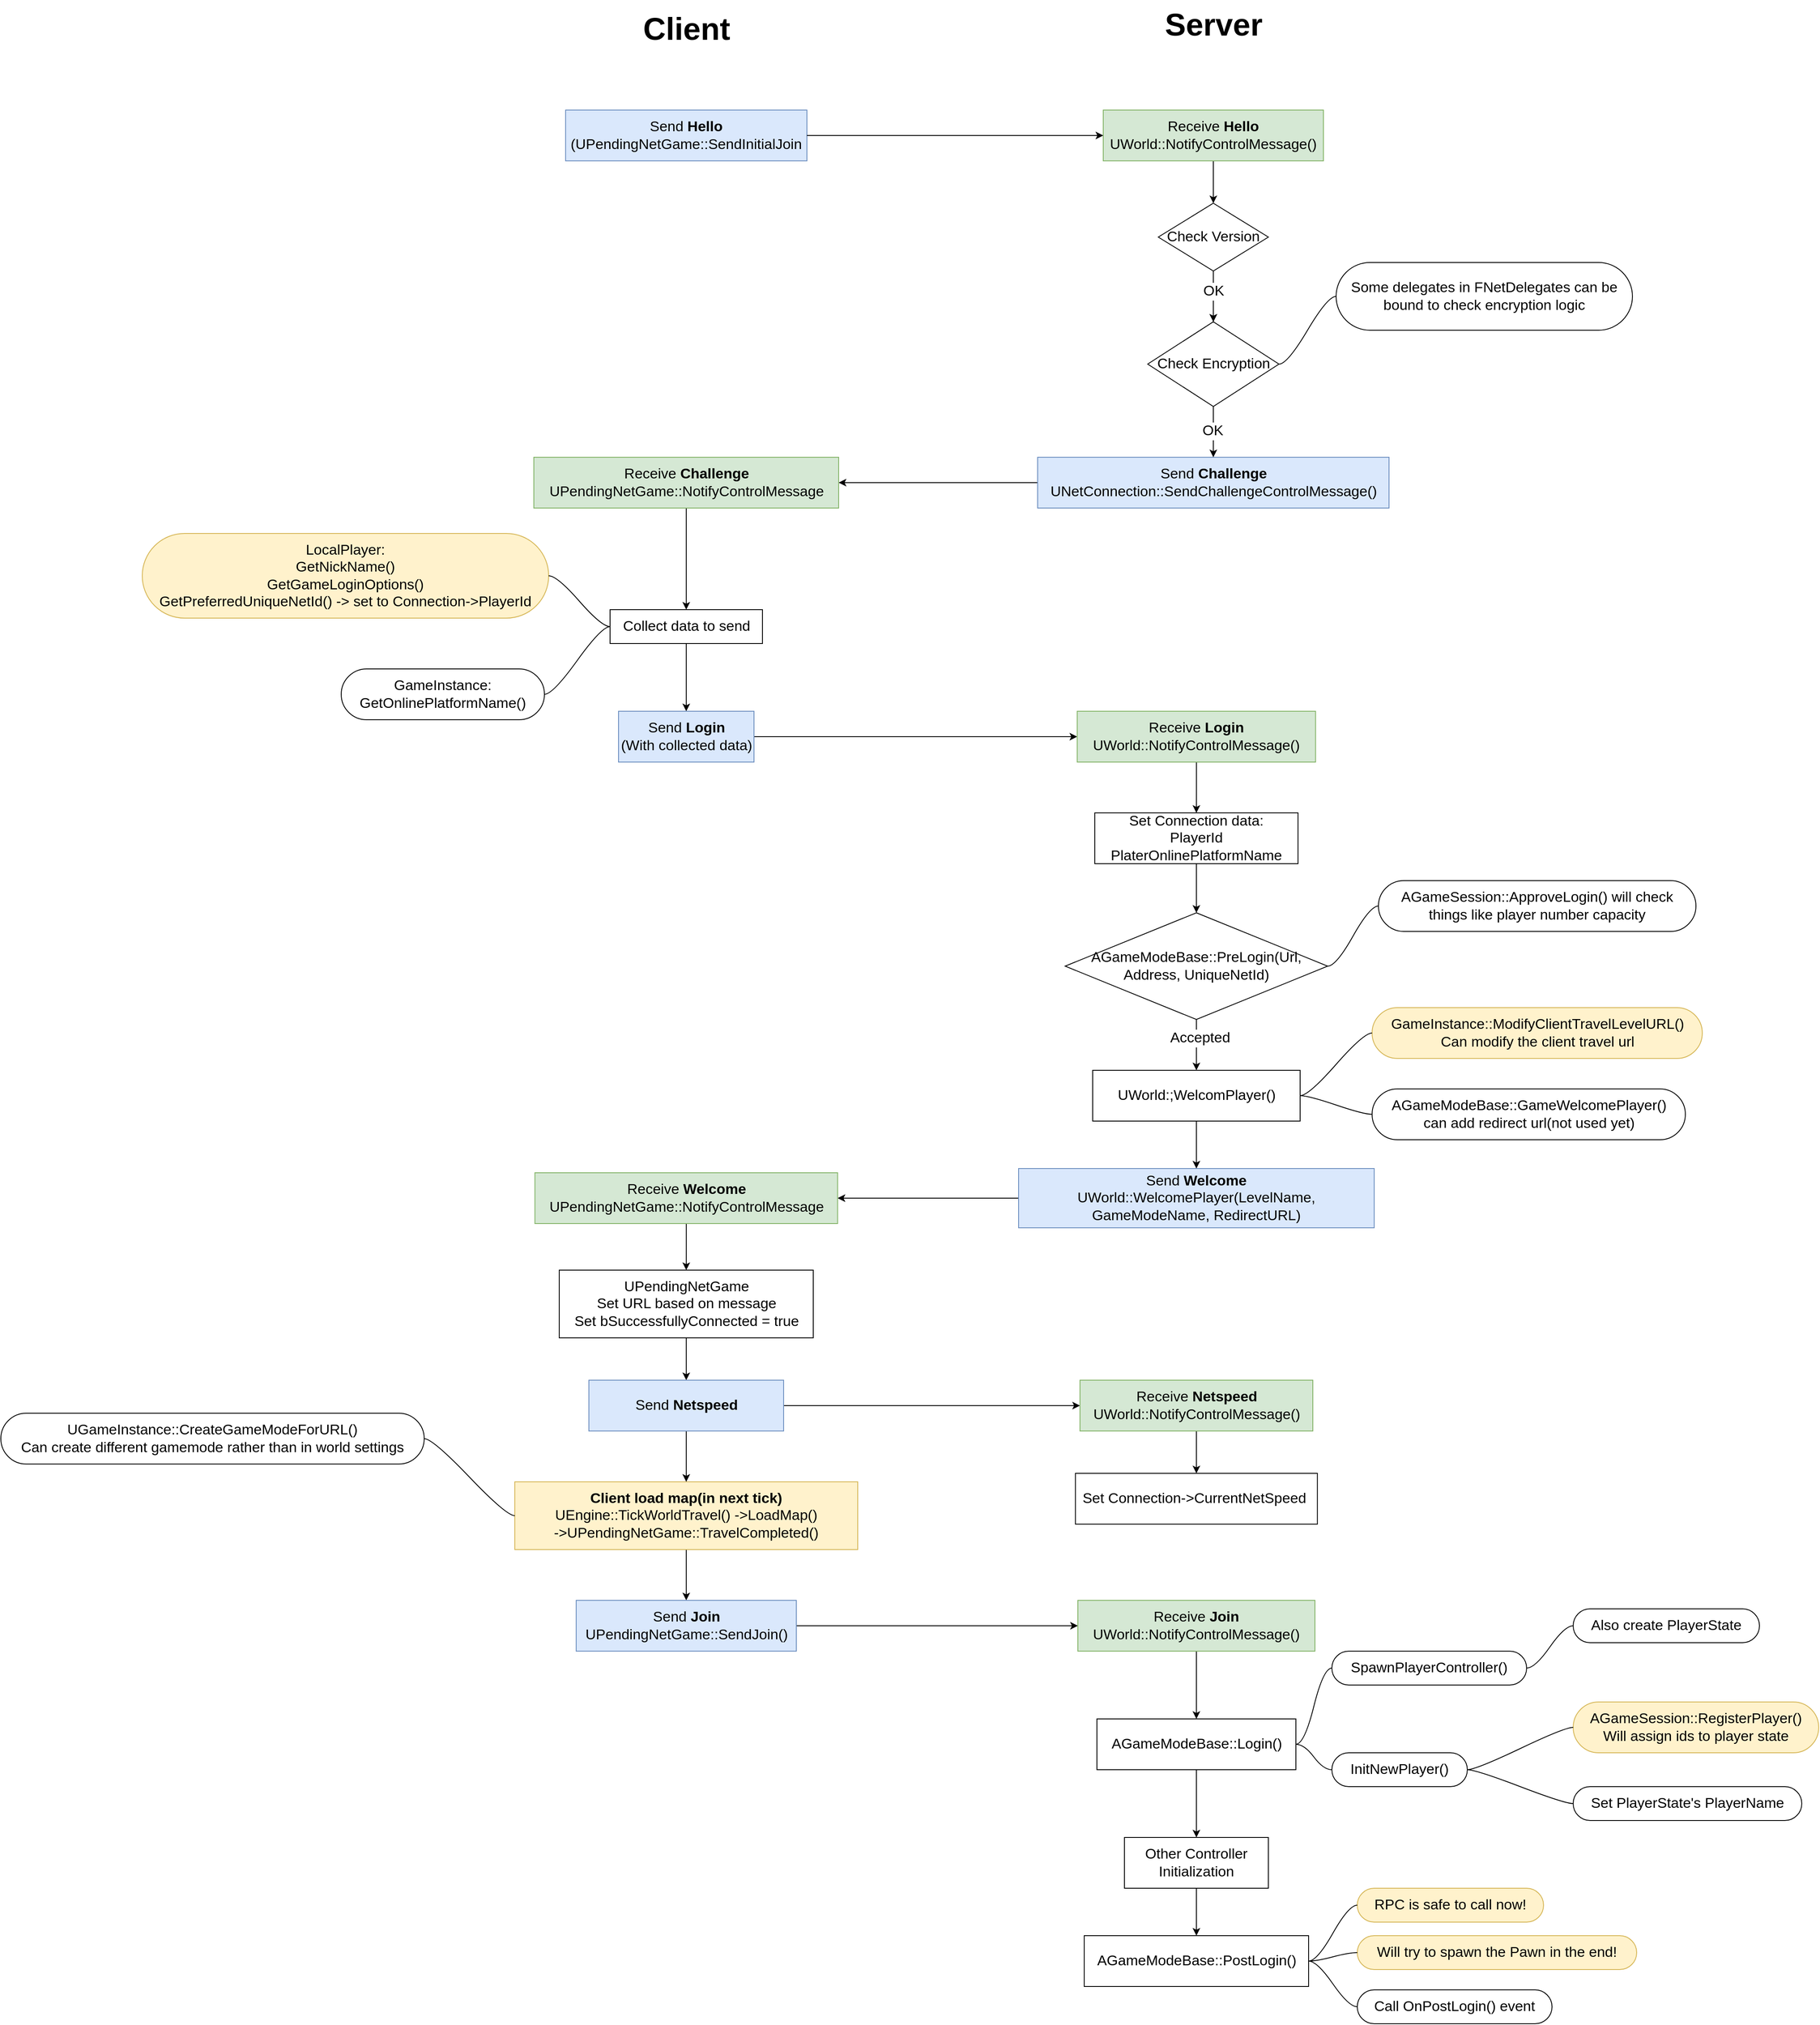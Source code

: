 <mxfile version="22.1.7" type="github">
  <diagram name="第 1 页" id="45hWRI977p0iXt-T-7tm">
    <mxGraphModel dx="2853" dy="1119" grid="1" gridSize="10" guides="1" tooltips="1" connect="1" arrows="1" fold="1" page="1" pageScale="1" pageWidth="827" pageHeight="1169" math="0" shadow="0">
      <root>
        <mxCell id="0" />
        <mxCell id="1" parent="0" />
        <mxCell id="PgV0q_a90_hvE49-VI4S-1" value="Send &lt;b style=&quot;font-size: 17px;&quot;&gt;Hello&lt;/b&gt;&lt;br style=&quot;font-size: 17px;&quot;&gt;(UPendingNetGame::SendInitialJoin" style="rounded=0;whiteSpace=wrap;html=1;fillColor=#dae8fc;strokeColor=#6c8ebf;fontSize=17;" parent="1" vertex="1">
          <mxGeometry x="5" y="270" width="285" height="60" as="geometry" />
        </mxCell>
        <mxCell id="PgV0q_a90_hvE49-VI4S-8" style="edgeStyle=orthogonalEdgeStyle;rounded=0;orthogonalLoop=1;jettySize=auto;html=1;entryX=0.5;entryY=0;entryDx=0;entryDy=0;fontSize=17;" parent="1" source="PgV0q_a90_hvE49-VI4S-2" target="PgV0q_a90_hvE49-VI4S-7" edge="1">
          <mxGeometry relative="1" as="geometry" />
        </mxCell>
        <mxCell id="PgV0q_a90_hvE49-VI4S-2" value="Receive &lt;b style=&quot;font-size: 17px;&quot;&gt;Hello&lt;/b&gt;&lt;br style=&quot;font-size: 17px;&quot;&gt;UWorld::NotifyControlMessage()" style="rounded=0;whiteSpace=wrap;html=1;fillColor=#d5e8d4;strokeColor=#82b366;fontSize=17;" parent="1" vertex="1">
          <mxGeometry x="640" y="270" width="260" height="60" as="geometry" />
        </mxCell>
        <mxCell id="PgV0q_a90_hvE49-VI4S-3" value="Client&lt;br style=&quot;font-size: 37px;&quot;&gt;" style="text;html=1;strokeColor=none;fillColor=none;align=center;verticalAlign=middle;whiteSpace=wrap;rounded=0;fontSize=37;fontStyle=1" parent="1" vertex="1">
          <mxGeometry x="72.5" y="150" width="150" height="50" as="geometry" />
        </mxCell>
        <mxCell id="PgV0q_a90_hvE49-VI4S-4" value="Server&lt;br style=&quot;font-size: 37px;&quot;&gt;" style="text;html=1;align=center;verticalAlign=middle;resizable=0;points=[];autosize=1;strokeColor=none;fillColor=none;fontSize=37;fontStyle=1" parent="1" vertex="1">
          <mxGeometry x="700" y="140" width="140" height="60" as="geometry" />
        </mxCell>
        <mxCell id="PgV0q_a90_hvE49-VI4S-5" value="" style="endArrow=classic;html=1;rounded=0;entryX=0;entryY=0.5;entryDx=0;entryDy=0;exitX=1;exitY=0.5;exitDx=0;exitDy=0;fontSize=17;" parent="1" source="PgV0q_a90_hvE49-VI4S-1" target="PgV0q_a90_hvE49-VI4S-2" edge="1">
          <mxGeometry width="50" height="50" relative="1" as="geometry">
            <mxPoint x="260" y="300" as="sourcePoint" />
            <mxPoint x="330" y="280" as="targetPoint" />
          </mxGeometry>
        </mxCell>
        <mxCell id="PgV0q_a90_hvE49-VI4S-26" style="edgeStyle=orthogonalEdgeStyle;rounded=0;orthogonalLoop=1;jettySize=auto;html=1;entryX=1;entryY=0.5;entryDx=0;entryDy=0;fontSize=17;" parent="1" source="PgV0q_a90_hvE49-VI4S-6" target="PgV0q_a90_hvE49-VI4S-27" edge="1">
          <mxGeometry relative="1" as="geometry">
            <mxPoint x="200" y="730" as="targetPoint" />
          </mxGeometry>
        </mxCell>
        <mxCell id="PgV0q_a90_hvE49-VI4S-6" value="Send &lt;b style=&quot;font-size: 17px;&quot;&gt;Challenge&lt;/b&gt;&lt;br style=&quot;font-size: 17px;&quot;&gt;UNetConnection::SendChallengeControlMessage()" style="rounded=0;whiteSpace=wrap;html=1;fillColor=#dae8fc;strokeColor=#6c8ebf;fontSize=17;" parent="1" vertex="1">
          <mxGeometry x="562.5" y="680" width="415" height="60" as="geometry" />
        </mxCell>
        <mxCell id="PgV0q_a90_hvE49-VI4S-9" style="edgeStyle=orthogonalEdgeStyle;rounded=0;orthogonalLoop=1;jettySize=auto;html=1;entryX=0.5;entryY=0;entryDx=0;entryDy=0;fontSize=17;" parent="1" source="PgV0q_a90_hvE49-VI4S-14" target="PgV0q_a90_hvE49-VI4S-6" edge="1">
          <mxGeometry relative="1" as="geometry" />
        </mxCell>
        <mxCell id="PgV0q_a90_hvE49-VI4S-19" value="OK" style="edgeLabel;html=1;align=center;verticalAlign=middle;resizable=0;points=[];fontSize=17;" parent="PgV0q_a90_hvE49-VI4S-9" vertex="1" connectable="0">
          <mxGeometry x="-0.029" y="-1" relative="1" as="geometry">
            <mxPoint as="offset" />
          </mxGeometry>
        </mxCell>
        <mxCell id="PgV0q_a90_hvE49-VI4S-16" style="edgeStyle=orthogonalEdgeStyle;rounded=0;orthogonalLoop=1;jettySize=auto;html=1;entryX=0.5;entryY=0;entryDx=0;entryDy=0;fontSize=17;" parent="1" source="PgV0q_a90_hvE49-VI4S-7" target="PgV0q_a90_hvE49-VI4S-14" edge="1">
          <mxGeometry relative="1" as="geometry" />
        </mxCell>
        <mxCell id="PgV0q_a90_hvE49-VI4S-7" value="Check Version" style="rhombus;whiteSpace=wrap;html=1;fontSize=17;" parent="1" vertex="1">
          <mxGeometry x="705" y="380" width="130" height="80" as="geometry" />
        </mxCell>
        <mxCell id="PgV0q_a90_hvE49-VI4S-15" value="" style="edgeStyle=orthogonalEdgeStyle;rounded=0;orthogonalLoop=1;jettySize=auto;html=1;entryX=0.5;entryY=0;entryDx=0;entryDy=0;fontSize=17;" parent="1" source="PgV0q_a90_hvE49-VI4S-7" target="PgV0q_a90_hvE49-VI4S-14" edge="1">
          <mxGeometry relative="1" as="geometry">
            <mxPoint x="750" y="470" as="sourcePoint" />
            <mxPoint x="750" y="690" as="targetPoint" />
          </mxGeometry>
        </mxCell>
        <mxCell id="PgV0q_a90_hvE49-VI4S-18" value="OK" style="edgeLabel;html=1;align=center;verticalAlign=middle;resizable=0;points=[];fontSize=17;" parent="PgV0q_a90_hvE49-VI4S-15" vertex="1" connectable="0">
          <mxGeometry x="0.229" y="1" relative="1" as="geometry">
            <mxPoint x="-1" y="-13" as="offset" />
          </mxGeometry>
        </mxCell>
        <mxCell id="PgV0q_a90_hvE49-VI4S-14" value="Check Encryption" style="rhombus;whiteSpace=wrap;html=1;fontSize=17;" parent="1" vertex="1">
          <mxGeometry x="692.5" y="520" width="155" height="100" as="geometry" />
        </mxCell>
        <mxCell id="PgV0q_a90_hvE49-VI4S-28" style="edgeStyle=orthogonalEdgeStyle;rounded=0;orthogonalLoop=1;jettySize=auto;html=1;entryX=0.5;entryY=0;entryDx=0;entryDy=0;fontSize=17;" parent="1" source="PgV0q_a90_hvE49-VI4S-27" target="PgV0q_a90_hvE49-VI4S-29" edge="1">
          <mxGeometry relative="1" as="geometry">
            <mxPoint x="110" y="930" as="targetPoint" />
          </mxGeometry>
        </mxCell>
        <mxCell id="PgV0q_a90_hvE49-VI4S-27" value="Receive &lt;b style=&quot;font-size: 17px;&quot;&gt;Challenge&lt;/b&gt;&lt;br style=&quot;font-size: 17px;&quot;&gt;UPendingNetGame::NotifyControlMessage" style="rounded=0;whiteSpace=wrap;html=1;fillColor=#d5e8d4;strokeColor=#82b366;fontSize=17;" parent="1" vertex="1">
          <mxGeometry x="-32.5" y="680" width="360" height="60" as="geometry" />
        </mxCell>
        <mxCell id="PgV0q_a90_hvE49-VI4S-30" style="edgeStyle=orthogonalEdgeStyle;rounded=0;orthogonalLoop=1;jettySize=auto;html=1;entryX=0.5;entryY=0;entryDx=0;entryDy=0;fontSize=17;" parent="1" source="PgV0q_a90_hvE49-VI4S-29" target="PgV0q_a90_hvE49-VI4S-31" edge="1">
          <mxGeometry relative="1" as="geometry">
            <mxPoint x="110" y="1190" as="targetPoint" />
          </mxGeometry>
        </mxCell>
        <mxCell id="PgV0q_a90_hvE49-VI4S-29" value="Collect data to send" style="rounded=0;whiteSpace=wrap;html=1;fontSize=17;" parent="1" vertex="1">
          <mxGeometry x="57.5" y="860" width="180" height="40" as="geometry" />
        </mxCell>
        <mxCell id="PgV0q_a90_hvE49-VI4S-32" style="edgeStyle=orthogonalEdgeStyle;rounded=0;orthogonalLoop=1;jettySize=auto;html=1;entryX=0;entryY=0.5;entryDx=0;entryDy=0;fontSize=17;" parent="1" source="PgV0q_a90_hvE49-VI4S-31" target="PgV0q_a90_hvE49-VI4S-33" edge="1">
          <mxGeometry relative="1" as="geometry">
            <mxPoint x="645" y="1040" as="targetPoint" />
          </mxGeometry>
        </mxCell>
        <mxCell id="PgV0q_a90_hvE49-VI4S-31" value="Send &lt;b style=&quot;font-size: 17px;&quot;&gt;Login&lt;/b&gt;&lt;br style=&quot;font-size: 17px;&quot;&gt;(With collected data)" style="rounded=0;whiteSpace=wrap;html=1;fillColor=#dae8fc;strokeColor=#6c8ebf;fontSize=17;" parent="1" vertex="1">
          <mxGeometry x="67.5" y="980" width="160" height="60" as="geometry" />
        </mxCell>
        <mxCell id="PgV0q_a90_hvE49-VI4S-34" style="edgeStyle=orthogonalEdgeStyle;rounded=0;orthogonalLoop=1;jettySize=auto;html=1;entryX=0.5;entryY=0;entryDx=0;entryDy=0;fontSize=17;" parent="1" source="PgV0q_a90_hvE49-VI4S-33" target="PgV0q_a90_hvE49-VI4S-35" edge="1">
          <mxGeometry relative="1" as="geometry">
            <mxPoint x="750" y="1161" as="targetPoint" />
          </mxGeometry>
        </mxCell>
        <mxCell id="PgV0q_a90_hvE49-VI4S-33" value="Receive &lt;b style=&quot;font-size: 17px;&quot;&gt;Login&lt;/b&gt;&lt;br style=&quot;font-size: 17px;&quot;&gt;UWorld::NotifyControlMessage()" style="whiteSpace=wrap;html=1;fillColor=#d5e8d4;strokeColor=#82b366;fontSize=17;" parent="1" vertex="1">
          <mxGeometry x="609.25" y="980" width="281.5" height="60" as="geometry" />
        </mxCell>
        <mxCell id="PgV0q_a90_hvE49-VI4S-38" style="edgeStyle=orthogonalEdgeStyle;rounded=0;orthogonalLoop=1;jettySize=auto;html=1;entryX=0.5;entryY=0;entryDx=0;entryDy=0;fontSize=17;" parent="1" source="PgV0q_a90_hvE49-VI4S-35" target="TGgTCEU2_xpwJaXPCkcR-43" edge="1">
          <mxGeometry relative="1" as="geometry">
            <mxPoint x="750" y="1241" as="targetPoint" />
          </mxGeometry>
        </mxCell>
        <mxCell id="PgV0q_a90_hvE49-VI4S-35" value="Set Connection data:&lt;br style=&quot;font-size: 17px;&quot;&gt;PlayerId&lt;br style=&quot;font-size: 17px;&quot;&gt;PlaterOnlinePlatformName&lt;br style=&quot;font-size: 17px;&quot;&gt;" style="whiteSpace=wrap;html=1;fontSize=17;" parent="1" vertex="1">
          <mxGeometry x="630" y="1100" width="240" height="60" as="geometry" />
        </mxCell>
        <mxCell id="PgV0q_a90_hvE49-VI4S-45" style="edgeStyle=orthogonalEdgeStyle;rounded=0;orthogonalLoop=1;jettySize=auto;html=1;entryX=1;entryY=0.5;entryDx=0;entryDy=0;fontSize=17;" parent="1" source="PgV0q_a90_hvE49-VI4S-40" target="PgV0q_a90_hvE49-VI4S-46" edge="1">
          <mxGeometry relative="1" as="geometry">
            <mxPoint x="215" y="1601" as="targetPoint" />
          </mxGeometry>
        </mxCell>
        <mxCell id="PgV0q_a90_hvE49-VI4S-40" value="Send &lt;b&gt;Welcome&lt;/b&gt;&lt;br style=&quot;font-size: 17px;&quot;&gt;UWorld::WelcomePlayer(LevelName, GameModeName, RedirectURL)" style="whiteSpace=wrap;html=1;fillColor=#dae8fc;strokeColor=#6c8ebf;fontSize=17;" parent="1" vertex="1">
          <mxGeometry x="540" y="1520" width="420" height="70" as="geometry" />
        </mxCell>
        <mxCell id="PgV0q_a90_hvE49-VI4S-47" style="edgeStyle=orthogonalEdgeStyle;rounded=0;orthogonalLoop=1;jettySize=auto;html=1;entryX=0.5;entryY=0;entryDx=0;entryDy=0;fontSize=17;" parent="1" source="PgV0q_a90_hvE49-VI4S-46" target="PgV0q_a90_hvE49-VI4S-48" edge="1">
          <mxGeometry relative="1" as="geometry">
            <mxPoint x="115" y="1721" as="targetPoint" />
          </mxGeometry>
        </mxCell>
        <mxCell id="PgV0q_a90_hvE49-VI4S-46" value="Receive &lt;b&gt;Welcome&lt;/b&gt;&lt;br style=&quot;font-size: 17px;&quot;&gt;UPendingNetGame::NotifyControlMessage" style="whiteSpace=wrap;html=1;fillColor=#d5e8d4;strokeColor=#82b366;fontSize=17;" parent="1" vertex="1">
          <mxGeometry x="-31.25" y="1525" width="357.5" height="60" as="geometry" />
        </mxCell>
        <mxCell id="PgV0q_a90_hvE49-VI4S-49" style="edgeStyle=orthogonalEdgeStyle;rounded=0;orthogonalLoop=1;jettySize=auto;html=1;entryX=0.5;entryY=0;entryDx=0;entryDy=0;fontSize=17;" parent="1" source="PgV0q_a90_hvE49-VI4S-48" target="PgV0q_a90_hvE49-VI4S-51" edge="1">
          <mxGeometry relative="1" as="geometry">
            <mxPoint x="110" y="1821" as="targetPoint" />
          </mxGeometry>
        </mxCell>
        <mxCell id="PgV0q_a90_hvE49-VI4S-48" value="UPendingNetGame&lt;br style=&quot;font-size: 17px;&quot;&gt;Set URL based on message&lt;br style=&quot;font-size: 17px;&quot;&gt;Set&amp;nbsp;bSuccessfullyConnected = true" style="whiteSpace=wrap;html=1;fontSize=17;" parent="1" vertex="1">
          <mxGeometry x="-2.5" y="1640" width="300" height="80" as="geometry" />
        </mxCell>
        <mxCell id="PgV0q_a90_hvE49-VI4S-53" style="edgeStyle=orthogonalEdgeStyle;rounded=0;orthogonalLoop=1;jettySize=auto;html=1;entryX=0.5;entryY=0;entryDx=0;entryDy=0;fontSize=17;" parent="1" source="PgV0q_a90_hvE49-VI4S-50" target="PgV0q_a90_hvE49-VI4S-54" edge="1">
          <mxGeometry relative="1" as="geometry">
            <mxPoint x="110" y="2131" as="targetPoint" />
          </mxGeometry>
        </mxCell>
        <mxCell id="PgV0q_a90_hvE49-VI4S-50" value="&lt;b&gt;Client load map(in next tick)&lt;/b&gt;&lt;br&gt;UEngine::TickWorldTravel() -&amp;gt;LoadMap()&lt;br style=&quot;font-size: 17px;&quot;&gt;-&amp;gt;UPendingNetGame::TravelCompleted()" style="whiteSpace=wrap;html=1;fontSize=17;fillColor=#fff2cc;strokeColor=#d6b656;" parent="1" vertex="1">
          <mxGeometry x="-55" y="1890" width="405" height="80" as="geometry" />
        </mxCell>
        <mxCell id="PgV0q_a90_hvE49-VI4S-52" style="edgeStyle=orthogonalEdgeStyle;rounded=0;orthogonalLoop=1;jettySize=auto;html=1;entryX=0.5;entryY=0;entryDx=0;entryDy=0;fontSize=17;" parent="1" source="PgV0q_a90_hvE49-VI4S-51" target="PgV0q_a90_hvE49-VI4S-50" edge="1">
          <mxGeometry relative="1" as="geometry" />
        </mxCell>
        <mxCell id="PgV0q_a90_hvE49-VI4S-55" style="edgeStyle=orthogonalEdgeStyle;rounded=0;orthogonalLoop=1;jettySize=auto;html=1;entryX=0;entryY=0.5;entryDx=0;entryDy=0;fontSize=17;" parent="1" source="PgV0q_a90_hvE49-VI4S-51" target="PgV0q_a90_hvE49-VI4S-56" edge="1">
          <mxGeometry relative="1" as="geometry">
            <mxPoint x="555" y="1871" as="targetPoint" />
          </mxGeometry>
        </mxCell>
        <mxCell id="PgV0q_a90_hvE49-VI4S-51" value="Send &lt;b&gt;Netspeed&lt;/b&gt;" style="whiteSpace=wrap;html=1;fillColor=#dae8fc;strokeColor=#6c8ebf;fontSize=17;" parent="1" vertex="1">
          <mxGeometry x="32.5" y="1770" width="230" height="60" as="geometry" />
        </mxCell>
        <mxCell id="PgV0q_a90_hvE49-VI4S-61" style="edgeStyle=orthogonalEdgeStyle;rounded=0;orthogonalLoop=1;jettySize=auto;html=1;entryX=0;entryY=0.5;entryDx=0;entryDy=0;fontSize=17;" parent="1" source="PgV0q_a90_hvE49-VI4S-54" target="PgV0q_a90_hvE49-VI4S-60" edge="1">
          <mxGeometry relative="1" as="geometry" />
        </mxCell>
        <mxCell id="PgV0q_a90_hvE49-VI4S-54" value="Send &lt;b&gt;Join&lt;/b&gt;&lt;br style=&quot;font-size: 17px;&quot;&gt;UPendingNetGame::SendJoin()" style="whiteSpace=wrap;html=1;fillColor=#dae8fc;strokeColor=#6c8ebf;fontSize=17;" parent="1" vertex="1">
          <mxGeometry x="17.5" y="2030" width="260" height="60" as="geometry" />
        </mxCell>
        <mxCell id="PgV0q_a90_hvE49-VI4S-57" style="edgeStyle=orthogonalEdgeStyle;rounded=0;orthogonalLoop=1;jettySize=auto;html=1;entryX=0.5;entryY=0;entryDx=0;entryDy=0;fontSize=17;" parent="1" source="PgV0q_a90_hvE49-VI4S-56" target="PgV0q_a90_hvE49-VI4S-58" edge="1">
          <mxGeometry relative="1" as="geometry">
            <mxPoint x="750" y="1941" as="targetPoint" />
          </mxGeometry>
        </mxCell>
        <mxCell id="PgV0q_a90_hvE49-VI4S-56" value="Receive &lt;b&gt;Netspeed&lt;/b&gt;&lt;br style=&quot;font-size: 17px;&quot;&gt;UWorld::NotifyControlMessage()" style="whiteSpace=wrap;html=1;fillColor=#d5e8d4;strokeColor=#82b366;fontSize=17;" parent="1" vertex="1">
          <mxGeometry x="612.5" y="1770" width="275" height="60" as="geometry" />
        </mxCell>
        <mxCell id="PgV0q_a90_hvE49-VI4S-58" value="Set&amp;nbsp;Connection-&amp;gt;CurrentNetSpeed&amp;nbsp;" style="whiteSpace=wrap;html=1;fontSize=17;" parent="1" vertex="1">
          <mxGeometry x="607.13" y="1880" width="285.75" height="60" as="geometry" />
        </mxCell>
        <mxCell id="TGgTCEU2_xpwJaXPCkcR-1" style="edgeStyle=orthogonalEdgeStyle;rounded=0;orthogonalLoop=1;jettySize=auto;html=1;entryX=0.5;entryY=0;entryDx=0;entryDy=0;fontSize=17;" parent="1" source="PgV0q_a90_hvE49-VI4S-60" target="TGgTCEU2_xpwJaXPCkcR-2" edge="1">
          <mxGeometry relative="1" as="geometry">
            <mxPoint x="750" y="2261" as="targetPoint" />
          </mxGeometry>
        </mxCell>
        <mxCell id="PgV0q_a90_hvE49-VI4S-60" value="Receive &lt;b&gt;Join&lt;/b&gt;&lt;br style=&quot;font-size: 17px;&quot;&gt;UWorld::NotifyControlMessage()" style="whiteSpace=wrap;html=1;fillColor=#d5e8d4;strokeColor=#82b366;fontSize=17;" parent="1" vertex="1">
          <mxGeometry x="610" y="2030" width="280" height="60" as="geometry" />
        </mxCell>
        <mxCell id="TGgTCEU2_xpwJaXPCkcR-19" style="edgeStyle=orthogonalEdgeStyle;rounded=0;orthogonalLoop=1;jettySize=auto;html=1;entryX=0.5;entryY=0;entryDx=0;entryDy=0;fontSize=17;" parent="1" source="TGgTCEU2_xpwJaXPCkcR-2" target="TGgTCEU2_xpwJaXPCkcR-20" edge="1">
          <mxGeometry relative="1" as="geometry">
            <mxPoint x="750" y="2401" as="targetPoint" />
          </mxGeometry>
        </mxCell>
        <mxCell id="TGgTCEU2_xpwJaXPCkcR-2" value="AGameModeBase::Login()" style="whiteSpace=wrap;html=1;fontSize=17;" parent="1" vertex="1">
          <mxGeometry x="632.5" y="2170" width="235" height="60" as="geometry" />
        </mxCell>
        <mxCell id="TGgTCEU2_xpwJaXPCkcR-3" value="SpawnPlayerController()" style="whiteSpace=wrap;html=1;rounded=1;arcSize=50;align=center;verticalAlign=middle;strokeWidth=1;autosize=1;spacing=4;treeFolding=1;treeMoving=1;newEdgeStyle={&quot;edgeStyle&quot;:&quot;entityRelationEdgeStyle&quot;,&quot;startArrow&quot;:&quot;none&quot;,&quot;endArrow&quot;:&quot;none&quot;,&quot;segment&quot;:10,&quot;curved&quot;:1,&quot;sourcePerimeterSpacing&quot;:0,&quot;targetPerimeterSpacing&quot;:0};fontSize=17;" parent="1" vertex="1">
          <mxGeometry x="910" y="2090" width="230" height="40" as="geometry" />
        </mxCell>
        <mxCell id="TGgTCEU2_xpwJaXPCkcR-4" value="" style="edgeStyle=entityRelationEdgeStyle;startArrow=none;endArrow=none;segment=10;curved=1;sourcePerimeterSpacing=0;targetPerimeterSpacing=0;rounded=0;exitX=1;exitY=0.5;exitDx=0;exitDy=0;fontSize=17;" parent="1" source="TGgTCEU2_xpwJaXPCkcR-2" target="TGgTCEU2_xpwJaXPCkcR-3" edge="1">
          <mxGeometry relative="1" as="geometry">
            <mxPoint x="935" y="2331" as="sourcePoint" />
            <Array as="points">
              <mxPoint x="875" y="2321" />
            </Array>
          </mxGeometry>
        </mxCell>
        <mxCell id="TGgTCEU2_xpwJaXPCkcR-6" value="Some delegates in FNetDelegates can be bound to check encryption logic" style="whiteSpace=wrap;html=1;rounded=1;arcSize=50;align=center;verticalAlign=middle;strokeWidth=1;autosize=1;spacing=4;treeFolding=1;treeMoving=1;newEdgeStyle={&quot;edgeStyle&quot;:&quot;entityRelationEdgeStyle&quot;,&quot;startArrow&quot;:&quot;none&quot;,&quot;endArrow&quot;:&quot;none&quot;,&quot;segment&quot;:10,&quot;curved&quot;:1,&quot;sourcePerimeterSpacing&quot;:0,&quot;targetPerimeterSpacing&quot;:0};fontSize=17;" parent="1" vertex="1">
          <mxGeometry x="915" y="450" width="350" height="80" as="geometry" />
        </mxCell>
        <mxCell id="TGgTCEU2_xpwJaXPCkcR-7" value="" style="edgeStyle=entityRelationEdgeStyle;startArrow=none;endArrow=none;segment=10;curved=1;sourcePerimeterSpacing=0;targetPerimeterSpacing=0;rounded=0;exitX=1;exitY=0.5;exitDx=0;exitDy=0;fontSize=17;" parent="1" source="PgV0q_a90_hvE49-VI4S-14" target="TGgTCEU2_xpwJaXPCkcR-6" edge="1">
          <mxGeometry relative="1" as="geometry">
            <mxPoint x="1020" y="484" as="sourcePoint" />
          </mxGeometry>
        </mxCell>
        <mxCell id="TGgTCEU2_xpwJaXPCkcR-8" value="InitNewPlayer()" style="whiteSpace=wrap;html=1;rounded=1;arcSize=50;align=center;verticalAlign=middle;strokeWidth=1;autosize=1;spacing=4;treeFolding=1;treeMoving=1;newEdgeStyle={&quot;edgeStyle&quot;:&quot;entityRelationEdgeStyle&quot;,&quot;startArrow&quot;:&quot;none&quot;,&quot;endArrow&quot;:&quot;none&quot;,&quot;segment&quot;:10,&quot;curved&quot;:1,&quot;sourcePerimeterSpacing&quot;:0,&quot;targetPerimeterSpacing&quot;:0};fontSize=17;" parent="1" vertex="1">
          <mxGeometry x="910" y="2210" width="160" height="40" as="geometry" />
        </mxCell>
        <mxCell id="TGgTCEU2_xpwJaXPCkcR-9" value="" style="edgeStyle=entityRelationEdgeStyle;startArrow=none;endArrow=none;segment=10;curved=1;sourcePerimeterSpacing=0;targetPerimeterSpacing=0;rounded=0;exitX=1;exitY=0.5;exitDx=0;exitDy=0;fontSize=17;" parent="1" source="TGgTCEU2_xpwJaXPCkcR-2" target="TGgTCEU2_xpwJaXPCkcR-8" edge="1">
          <mxGeometry relative="1" as="geometry">
            <mxPoint x="975" y="2321" as="sourcePoint" />
          </mxGeometry>
        </mxCell>
        <mxCell id="TGgTCEU2_xpwJaXPCkcR-10" value="AGameSession::RegisterPlayer()&lt;br style=&quot;font-size: 17px;&quot;&gt;Will assign ids to player state" style="whiteSpace=wrap;html=1;rounded=1;arcSize=50;align=center;verticalAlign=middle;strokeWidth=1;autosize=1;spacing=4;treeFolding=1;treeMoving=1;newEdgeStyle={&quot;edgeStyle&quot;:&quot;entityRelationEdgeStyle&quot;,&quot;startArrow&quot;:&quot;none&quot;,&quot;endArrow&quot;:&quot;none&quot;,&quot;segment&quot;:10,&quot;curved&quot;:1,&quot;sourcePerimeterSpacing&quot;:0,&quot;targetPerimeterSpacing&quot;:0};fontSize=17;fillColor=#fff2cc;strokeColor=#d6b656;" parent="1" vertex="1">
          <mxGeometry x="1195" y="2150" width="290" height="60" as="geometry" />
        </mxCell>
        <mxCell id="TGgTCEU2_xpwJaXPCkcR-11" value="" style="edgeStyle=entityRelationEdgeStyle;startArrow=none;endArrow=none;segment=10;curved=1;sourcePerimeterSpacing=0;targetPerimeterSpacing=0;rounded=0;exitX=1;exitY=0.5;exitDx=0;exitDy=0;fontSize=17;" parent="1" source="TGgTCEU2_xpwJaXPCkcR-8" target="TGgTCEU2_xpwJaXPCkcR-10" edge="1">
          <mxGeometry relative="1" as="geometry">
            <mxPoint x="1150" y="2305" as="sourcePoint" />
          </mxGeometry>
        </mxCell>
        <mxCell id="TGgTCEU2_xpwJaXPCkcR-13" value="Also create PlayerState" style="whiteSpace=wrap;html=1;rounded=1;arcSize=50;align=center;verticalAlign=middle;strokeWidth=1;autosize=1;spacing=4;treeFolding=1;treeMoving=1;newEdgeStyle={&quot;edgeStyle&quot;:&quot;entityRelationEdgeStyle&quot;,&quot;startArrow&quot;:&quot;none&quot;,&quot;endArrow&quot;:&quot;none&quot;,&quot;segment&quot;:10,&quot;curved&quot;:1,&quot;sourcePerimeterSpacing&quot;:0,&quot;targetPerimeterSpacing&quot;:0};fontSize=17;" parent="1" vertex="1">
          <mxGeometry x="1195" y="2040" width="220" height="40" as="geometry" />
        </mxCell>
        <mxCell id="TGgTCEU2_xpwJaXPCkcR-14" value="" style="edgeStyle=entityRelationEdgeStyle;startArrow=none;endArrow=none;segment=10;curved=1;sourcePerimeterSpacing=0;targetPerimeterSpacing=0;rounded=0;exitX=1;exitY=0.5;exitDx=0;exitDy=0;fontSize=17;" parent="1" source="TGgTCEU2_xpwJaXPCkcR-3" target="TGgTCEU2_xpwJaXPCkcR-13" edge="1">
          <mxGeometry relative="1" as="geometry">
            <mxPoint x="1160" y="2176" as="sourcePoint" />
            <Array as="points">
              <mxPoint x="1115" y="2221" />
            </Array>
          </mxGeometry>
        </mxCell>
        <mxCell id="TGgTCEU2_xpwJaXPCkcR-15" value="Set PlayerState&#39;s PlayerName" style="whiteSpace=wrap;html=1;rounded=1;arcSize=50;align=center;verticalAlign=middle;strokeWidth=1;autosize=1;spacing=4;treeFolding=1;treeMoving=1;newEdgeStyle={&quot;edgeStyle&quot;:&quot;entityRelationEdgeStyle&quot;,&quot;startArrow&quot;:&quot;none&quot;,&quot;endArrow&quot;:&quot;none&quot;,&quot;segment&quot;:10,&quot;curved&quot;:1,&quot;sourcePerimeterSpacing&quot;:0,&quot;targetPerimeterSpacing&quot;:0};fontSize=17;" parent="1" vertex="1">
          <mxGeometry x="1195" y="2250" width="270" height="40" as="geometry" />
        </mxCell>
        <mxCell id="TGgTCEU2_xpwJaXPCkcR-16" value="" style="edgeStyle=entityRelationEdgeStyle;startArrow=none;endArrow=none;segment=10;curved=1;sourcePerimeterSpacing=0;targetPerimeterSpacing=0;rounded=0;exitX=1;exitY=0.5;exitDx=0;exitDy=0;fontSize=17;" parent="1" source="TGgTCEU2_xpwJaXPCkcR-8" target="TGgTCEU2_xpwJaXPCkcR-15" edge="1">
          <mxGeometry relative="1" as="geometry">
            <mxPoint x="1170" y="2411" as="sourcePoint" />
            <Array as="points">
              <mxPoint x="1085" y="2321" />
              <mxPoint x="1075" y="2321" />
            </Array>
          </mxGeometry>
        </mxCell>
        <mxCell id="TGgTCEU2_xpwJaXPCkcR-22" style="edgeStyle=orthogonalEdgeStyle;rounded=0;orthogonalLoop=1;jettySize=auto;html=1;entryX=0.5;entryY=0;entryDx=0;entryDy=0;fontSize=17;" parent="1" source="TGgTCEU2_xpwJaXPCkcR-20" target="TGgTCEU2_xpwJaXPCkcR-21" edge="1">
          <mxGeometry relative="1" as="geometry" />
        </mxCell>
        <mxCell id="TGgTCEU2_xpwJaXPCkcR-20" value="Other Controller Initialization" style="whiteSpace=wrap;html=1;fontSize=17;" parent="1" vertex="1">
          <mxGeometry x="665.01" y="2310" width="170" height="60" as="geometry" />
        </mxCell>
        <mxCell id="TGgTCEU2_xpwJaXPCkcR-21" value="AGameModeBase::PostLogin()" style="whiteSpace=wrap;html=1;fontSize=17;" parent="1" vertex="1">
          <mxGeometry x="617.51" y="2426" width="265" height="60" as="geometry" />
        </mxCell>
        <mxCell id="TGgTCEU2_xpwJaXPCkcR-23" value="RPC is safe to call now!&lt;br style=&quot;font-size: 17px;&quot;&gt;" style="whiteSpace=wrap;html=1;rounded=1;arcSize=50;align=center;verticalAlign=middle;strokeWidth=1;autosize=1;spacing=4;treeFolding=1;treeMoving=1;newEdgeStyle={&quot;edgeStyle&quot;:&quot;entityRelationEdgeStyle&quot;,&quot;startArrow&quot;:&quot;none&quot;,&quot;endArrow&quot;:&quot;none&quot;,&quot;segment&quot;:10,&quot;curved&quot;:1,&quot;sourcePerimeterSpacing&quot;:0,&quot;targetPerimeterSpacing&quot;:0};fontSize=17;fillColor=#fff2cc;strokeColor=#d6b656;" parent="1" vertex="1">
          <mxGeometry x="940" y="2370" width="220" height="40" as="geometry" />
        </mxCell>
        <mxCell id="TGgTCEU2_xpwJaXPCkcR-24" value="" style="edgeStyle=entityRelationEdgeStyle;startArrow=none;endArrow=none;segment=10;curved=1;sourcePerimeterSpacing=0;targetPerimeterSpacing=0;rounded=0;exitX=1;exitY=0.5;exitDx=0;exitDy=0;fontSize=17;" parent="1" source="TGgTCEU2_xpwJaXPCkcR-21" target="TGgTCEU2_xpwJaXPCkcR-23" edge="1">
          <mxGeometry relative="1" as="geometry">
            <mxPoint x="945" y="2561" as="sourcePoint" />
          </mxGeometry>
        </mxCell>
        <mxCell id="TGgTCEU2_xpwJaXPCkcR-25" value="AGameSession::ApproveLogin() will check things like player number capacity" style="whiteSpace=wrap;html=1;rounded=1;arcSize=50;align=center;verticalAlign=middle;strokeWidth=1;autosize=1;spacing=4;treeFolding=1;treeMoving=1;newEdgeStyle={&quot;edgeStyle&quot;:&quot;entityRelationEdgeStyle&quot;,&quot;startArrow&quot;:&quot;none&quot;,&quot;endArrow&quot;:&quot;none&quot;,&quot;segment&quot;:10,&quot;curved&quot;:1,&quot;sourcePerimeterSpacing&quot;:0,&quot;targetPerimeterSpacing&quot;:0};fontSize=17;" parent="1" vertex="1">
          <mxGeometry x="965" y="1180" width="375" height="60" as="geometry" />
        </mxCell>
        <mxCell id="TGgTCEU2_xpwJaXPCkcR-26" value="" style="edgeStyle=entityRelationEdgeStyle;startArrow=none;endArrow=none;segment=10;curved=1;sourcePerimeterSpacing=0;targetPerimeterSpacing=0;rounded=0;exitX=1;exitY=0.5;exitDx=0;exitDy=0;fontSize=17;" parent="1" source="TGgTCEU2_xpwJaXPCkcR-43" target="TGgTCEU2_xpwJaXPCkcR-25" edge="1">
          <mxGeometry relative="1" as="geometry">
            <mxPoint x="895" y="1271" as="sourcePoint" />
          </mxGeometry>
        </mxCell>
        <mxCell id="TGgTCEU2_xpwJaXPCkcR-30" style="edgeStyle=orthogonalEdgeStyle;rounded=0;orthogonalLoop=1;jettySize=auto;html=1;entryX=0.5;entryY=0;entryDx=0;entryDy=0;fontSize=17;" parent="1" source="TGgTCEU2_xpwJaXPCkcR-27" target="PgV0q_a90_hvE49-VI4S-40" edge="1">
          <mxGeometry relative="1" as="geometry">
            <mxPoint x="750" y="1571" as="targetPoint" />
          </mxGeometry>
        </mxCell>
        <mxCell id="TGgTCEU2_xpwJaXPCkcR-27" value="UWorld:;WelcomPlayer()" style="whiteSpace=wrap;html=1;fontSize=17;" parent="1" vertex="1">
          <mxGeometry x="627.5" y="1404" width="245" height="60" as="geometry" />
        </mxCell>
        <mxCell id="TGgTCEU2_xpwJaXPCkcR-31" value="GameInstance::ModifyClientTravelLevelURL()&lt;br style=&quot;font-size: 17px;&quot;&gt;Can modify the client travel url" style="whiteSpace=wrap;html=1;rounded=1;arcSize=50;align=center;verticalAlign=middle;strokeWidth=1;autosize=1;spacing=4;treeFolding=1;treeMoving=1;newEdgeStyle={&quot;edgeStyle&quot;:&quot;entityRelationEdgeStyle&quot;,&quot;startArrow&quot;:&quot;none&quot;,&quot;endArrow&quot;:&quot;none&quot;,&quot;segment&quot;:10,&quot;curved&quot;:1,&quot;sourcePerimeterSpacing&quot;:0,&quot;targetPerimeterSpacing&quot;:0};fontSize=17;fillColor=#fff2cc;strokeColor=#d6b656;" parent="1" vertex="1">
          <mxGeometry x="957.5" y="1330" width="390" height="60" as="geometry" />
        </mxCell>
        <mxCell id="TGgTCEU2_xpwJaXPCkcR-32" value="" style="edgeStyle=entityRelationEdgeStyle;startArrow=none;endArrow=none;segment=10;curved=1;sourcePerimeterSpacing=0;targetPerimeterSpacing=0;rounded=0;exitX=1;exitY=0.5;exitDx=0;exitDy=0;fontSize=17;" parent="1" source="TGgTCEU2_xpwJaXPCkcR-27" target="TGgTCEU2_xpwJaXPCkcR-31" edge="1">
          <mxGeometry relative="1" as="geometry">
            <mxPoint x="1225" y="1298" as="sourcePoint" />
            <Array as="points">
              <mxPoint x="1045" y="1371" />
            </Array>
          </mxGeometry>
        </mxCell>
        <mxCell id="TGgTCEU2_xpwJaXPCkcR-33" value="AGameModeBase::GameWelcomePlayer()&lt;br style=&quot;font-size: 17px;&quot;&gt;can add redirect url(not used yet)" style="whiteSpace=wrap;html=1;rounded=1;arcSize=50;align=center;verticalAlign=middle;strokeWidth=1;autosize=1;spacing=4;treeFolding=1;treeMoving=1;newEdgeStyle={&quot;edgeStyle&quot;:&quot;entityRelationEdgeStyle&quot;,&quot;startArrow&quot;:&quot;none&quot;,&quot;endArrow&quot;:&quot;none&quot;,&quot;segment&quot;:10,&quot;curved&quot;:1,&quot;sourcePerimeterSpacing&quot;:0,&quot;targetPerimeterSpacing&quot;:0};fontSize=17;" parent="1" vertex="1">
          <mxGeometry x="957.5" y="1426" width="370" height="60" as="geometry" />
        </mxCell>
        <mxCell id="TGgTCEU2_xpwJaXPCkcR-34" value="" style="edgeStyle=entityRelationEdgeStyle;startArrow=none;endArrow=none;segment=10;curved=1;sourcePerimeterSpacing=0;targetPerimeterSpacing=0;rounded=0;exitX=1;exitY=0.5;exitDx=0;exitDy=0;fontSize=17;" parent="1" source="TGgTCEU2_xpwJaXPCkcR-27" target="TGgTCEU2_xpwJaXPCkcR-33" edge="1">
          <mxGeometry relative="1" as="geometry">
            <mxPoint x="995" y="1471" as="sourcePoint" />
          </mxGeometry>
        </mxCell>
        <mxCell id="TGgTCEU2_xpwJaXPCkcR-35" value="Will try to spawn the Pawn in the end!" style="whiteSpace=wrap;html=1;rounded=1;arcSize=50;align=center;verticalAlign=middle;strokeWidth=1;autosize=1;spacing=4;treeFolding=1;treeMoving=1;newEdgeStyle={&quot;edgeStyle&quot;:&quot;entityRelationEdgeStyle&quot;,&quot;startArrow&quot;:&quot;none&quot;,&quot;endArrow&quot;:&quot;none&quot;,&quot;segment&quot;:10,&quot;curved&quot;:1,&quot;sourcePerimeterSpacing&quot;:0,&quot;targetPerimeterSpacing&quot;:0};fontSize=17;fillColor=#fff2cc;strokeColor=#d6b656;" parent="1" vertex="1">
          <mxGeometry x="940" y="2426" width="330" height="40" as="geometry" />
        </mxCell>
        <mxCell id="TGgTCEU2_xpwJaXPCkcR-36" value="" style="edgeStyle=entityRelationEdgeStyle;startArrow=none;endArrow=none;segment=10;curved=1;sourcePerimeterSpacing=0;targetPerimeterSpacing=0;rounded=0;exitX=1;exitY=0.5;exitDx=0;exitDy=0;fontSize=17;" parent="1" source="TGgTCEU2_xpwJaXPCkcR-21" target="TGgTCEU2_xpwJaXPCkcR-35" edge="1">
          <mxGeometry relative="1" as="geometry">
            <mxPoint x="955" y="2601" as="sourcePoint" />
          </mxGeometry>
        </mxCell>
        <mxCell id="TGgTCEU2_xpwJaXPCkcR-37" value="Call OnPostLogin() event" style="whiteSpace=wrap;html=1;rounded=1;arcSize=50;align=center;verticalAlign=middle;strokeWidth=1;autosize=1;spacing=4;treeFolding=1;treeMoving=1;newEdgeStyle={&quot;edgeStyle&quot;:&quot;entityRelationEdgeStyle&quot;,&quot;startArrow&quot;:&quot;none&quot;,&quot;endArrow&quot;:&quot;none&quot;,&quot;segment&quot;:10,&quot;curved&quot;:1,&quot;sourcePerimeterSpacing&quot;:0,&quot;targetPerimeterSpacing&quot;:0};fontSize=17;" parent="1" vertex="1">
          <mxGeometry x="940" y="2490" width="230" height="40" as="geometry" />
        </mxCell>
        <mxCell id="TGgTCEU2_xpwJaXPCkcR-38" value="" style="edgeStyle=entityRelationEdgeStyle;startArrow=none;endArrow=none;segment=10;curved=1;sourcePerimeterSpacing=0;targetPerimeterSpacing=0;rounded=0;exitX=1;exitY=0.5;exitDx=0;exitDy=0;fontSize=17;" parent="1" source="TGgTCEU2_xpwJaXPCkcR-21" target="TGgTCEU2_xpwJaXPCkcR-37" edge="1">
          <mxGeometry relative="1" as="geometry">
            <mxPoint x="945" y="2561" as="sourcePoint" />
          </mxGeometry>
        </mxCell>
        <mxCell id="TGgTCEU2_xpwJaXPCkcR-39" value="LocalPlayer:&lt;br style=&quot;border-color: var(--border-color); font-size: 17px;&quot;&gt;GetNickName()&lt;br style=&quot;border-color: var(--border-color); font-size: 17px;&quot;&gt;GetGameLoginOptions()&lt;br style=&quot;border-color: var(--border-color); font-size: 17px;&quot;&gt;GetPreferredUniqueNetId() -&amp;gt; set to Connection-&amp;gt;PlayerId" style="whiteSpace=wrap;html=1;rounded=1;arcSize=50;align=center;verticalAlign=middle;strokeWidth=1;autosize=1;spacing=4;treeFolding=1;treeMoving=1;newEdgeStyle={&quot;edgeStyle&quot;:&quot;entityRelationEdgeStyle&quot;,&quot;startArrow&quot;:&quot;none&quot;,&quot;endArrow&quot;:&quot;none&quot;,&quot;segment&quot;:10,&quot;curved&quot;:1,&quot;sourcePerimeterSpacing&quot;:0,&quot;targetPerimeterSpacing&quot;:0};fontSize=17;fillColor=#fff2cc;strokeColor=#d6b656;" parent="1" vertex="1">
          <mxGeometry x="-495" y="770" width="480" height="100" as="geometry" />
        </mxCell>
        <mxCell id="TGgTCEU2_xpwJaXPCkcR-40" value="" style="edgeStyle=entityRelationEdgeStyle;startArrow=none;endArrow=none;segment=10;curved=1;sourcePerimeterSpacing=0;targetPerimeterSpacing=0;rounded=0;exitX=0;exitY=0.5;exitDx=0;exitDy=0;fontSize=17;" parent="1" source="PgV0q_a90_hvE49-VI4S-29" target="TGgTCEU2_xpwJaXPCkcR-39" edge="1">
          <mxGeometry relative="1" as="geometry">
            <mxPoint x="-400" y="930" as="sourcePoint" />
          </mxGeometry>
        </mxCell>
        <mxCell id="TGgTCEU2_xpwJaXPCkcR-41" value="GameInstance:&lt;br style=&quot;border-color: var(--border-color); font-size: 17px;&quot;&gt;GetOnlinePlatformName()" style="whiteSpace=wrap;html=1;rounded=1;arcSize=50;align=center;verticalAlign=middle;strokeWidth=1;autosize=1;spacing=4;treeFolding=1;treeMoving=1;newEdgeStyle={&quot;edgeStyle&quot;:&quot;entityRelationEdgeStyle&quot;,&quot;startArrow&quot;:&quot;none&quot;,&quot;endArrow&quot;:&quot;none&quot;,&quot;segment&quot;:10,&quot;curved&quot;:1,&quot;sourcePerimeterSpacing&quot;:0,&quot;targetPerimeterSpacing&quot;:0};fontSize=17;" parent="1" vertex="1">
          <mxGeometry x="-260" y="930" width="240" height="60" as="geometry" />
        </mxCell>
        <mxCell id="TGgTCEU2_xpwJaXPCkcR-42" value="" style="edgeStyle=entityRelationEdgeStyle;startArrow=none;endArrow=none;segment=10;curved=1;sourcePerimeterSpacing=0;targetPerimeterSpacing=0;rounded=0;exitX=0;exitY=0.5;exitDx=0;exitDy=0;fontSize=17;" parent="1" source="PgV0q_a90_hvE49-VI4S-29" target="TGgTCEU2_xpwJaXPCkcR-41" edge="1">
          <mxGeometry relative="1" as="geometry">
            <mxPoint x="-453" y="1020" as="sourcePoint" />
          </mxGeometry>
        </mxCell>
        <mxCell id="TGgTCEU2_xpwJaXPCkcR-44" style="edgeStyle=orthogonalEdgeStyle;rounded=0;orthogonalLoop=1;jettySize=auto;html=1;entryX=0.5;entryY=0;entryDx=0;entryDy=0;fontSize=17;" parent="1" source="TGgTCEU2_xpwJaXPCkcR-43" target="TGgTCEU2_xpwJaXPCkcR-27" edge="1">
          <mxGeometry relative="1" as="geometry" />
        </mxCell>
        <mxCell id="TGgTCEU2_xpwJaXPCkcR-45" value="Accepted" style="edgeLabel;html=1;align=center;verticalAlign=middle;resizable=0;points=[];fontSize=17;" parent="TGgTCEU2_xpwJaXPCkcR-44" vertex="1" connectable="0">
          <mxGeometry x="-0.274" y="4" relative="1" as="geometry">
            <mxPoint as="offset" />
          </mxGeometry>
        </mxCell>
        <mxCell id="TGgTCEU2_xpwJaXPCkcR-43" value="AGameModeBase::PreLogin(Url, Address, UniqueNetId)" style="rhombus;whiteSpace=wrap;html=1;fontSize=17;" parent="1" vertex="1">
          <mxGeometry x="595" y="1218" width="310" height="126" as="geometry" />
        </mxCell>
        <mxCell id="MVhcAM66ihmsrkAY8rlv-1" value="UGameInstance::CreateGameModeForURL()&lt;br&gt;Can create different gamemode rather than in world settings" style="whiteSpace=wrap;html=1;rounded=1;arcSize=50;align=center;verticalAlign=middle;strokeWidth=1;autosize=1;spacing=4;treeFolding=1;treeMoving=1;newEdgeStyle={&quot;edgeStyle&quot;:&quot;entityRelationEdgeStyle&quot;,&quot;startArrow&quot;:&quot;none&quot;,&quot;endArrow&quot;:&quot;none&quot;,&quot;segment&quot;:10,&quot;curved&quot;:1,&quot;sourcePerimeterSpacing&quot;:0,&quot;targetPerimeterSpacing&quot;:0};fontSize=17;" vertex="1" parent="1">
          <mxGeometry x="-662" y="1809" width="500" height="60" as="geometry" />
        </mxCell>
        <mxCell id="MVhcAM66ihmsrkAY8rlv-2" value="" style="edgeStyle=entityRelationEdgeStyle;startArrow=none;endArrow=none;segment=10;curved=1;sourcePerimeterSpacing=0;targetPerimeterSpacing=0;rounded=0;exitX=0;exitY=0.5;exitDx=0;exitDy=0;" edge="1" target="MVhcAM66ihmsrkAY8rlv-1" parent="1" source="PgV0q_a90_hvE49-VI4S-50">
          <mxGeometry relative="1" as="geometry">
            <mxPoint x="-500" y="1880" as="sourcePoint" />
          </mxGeometry>
        </mxCell>
      </root>
    </mxGraphModel>
  </diagram>
</mxfile>
